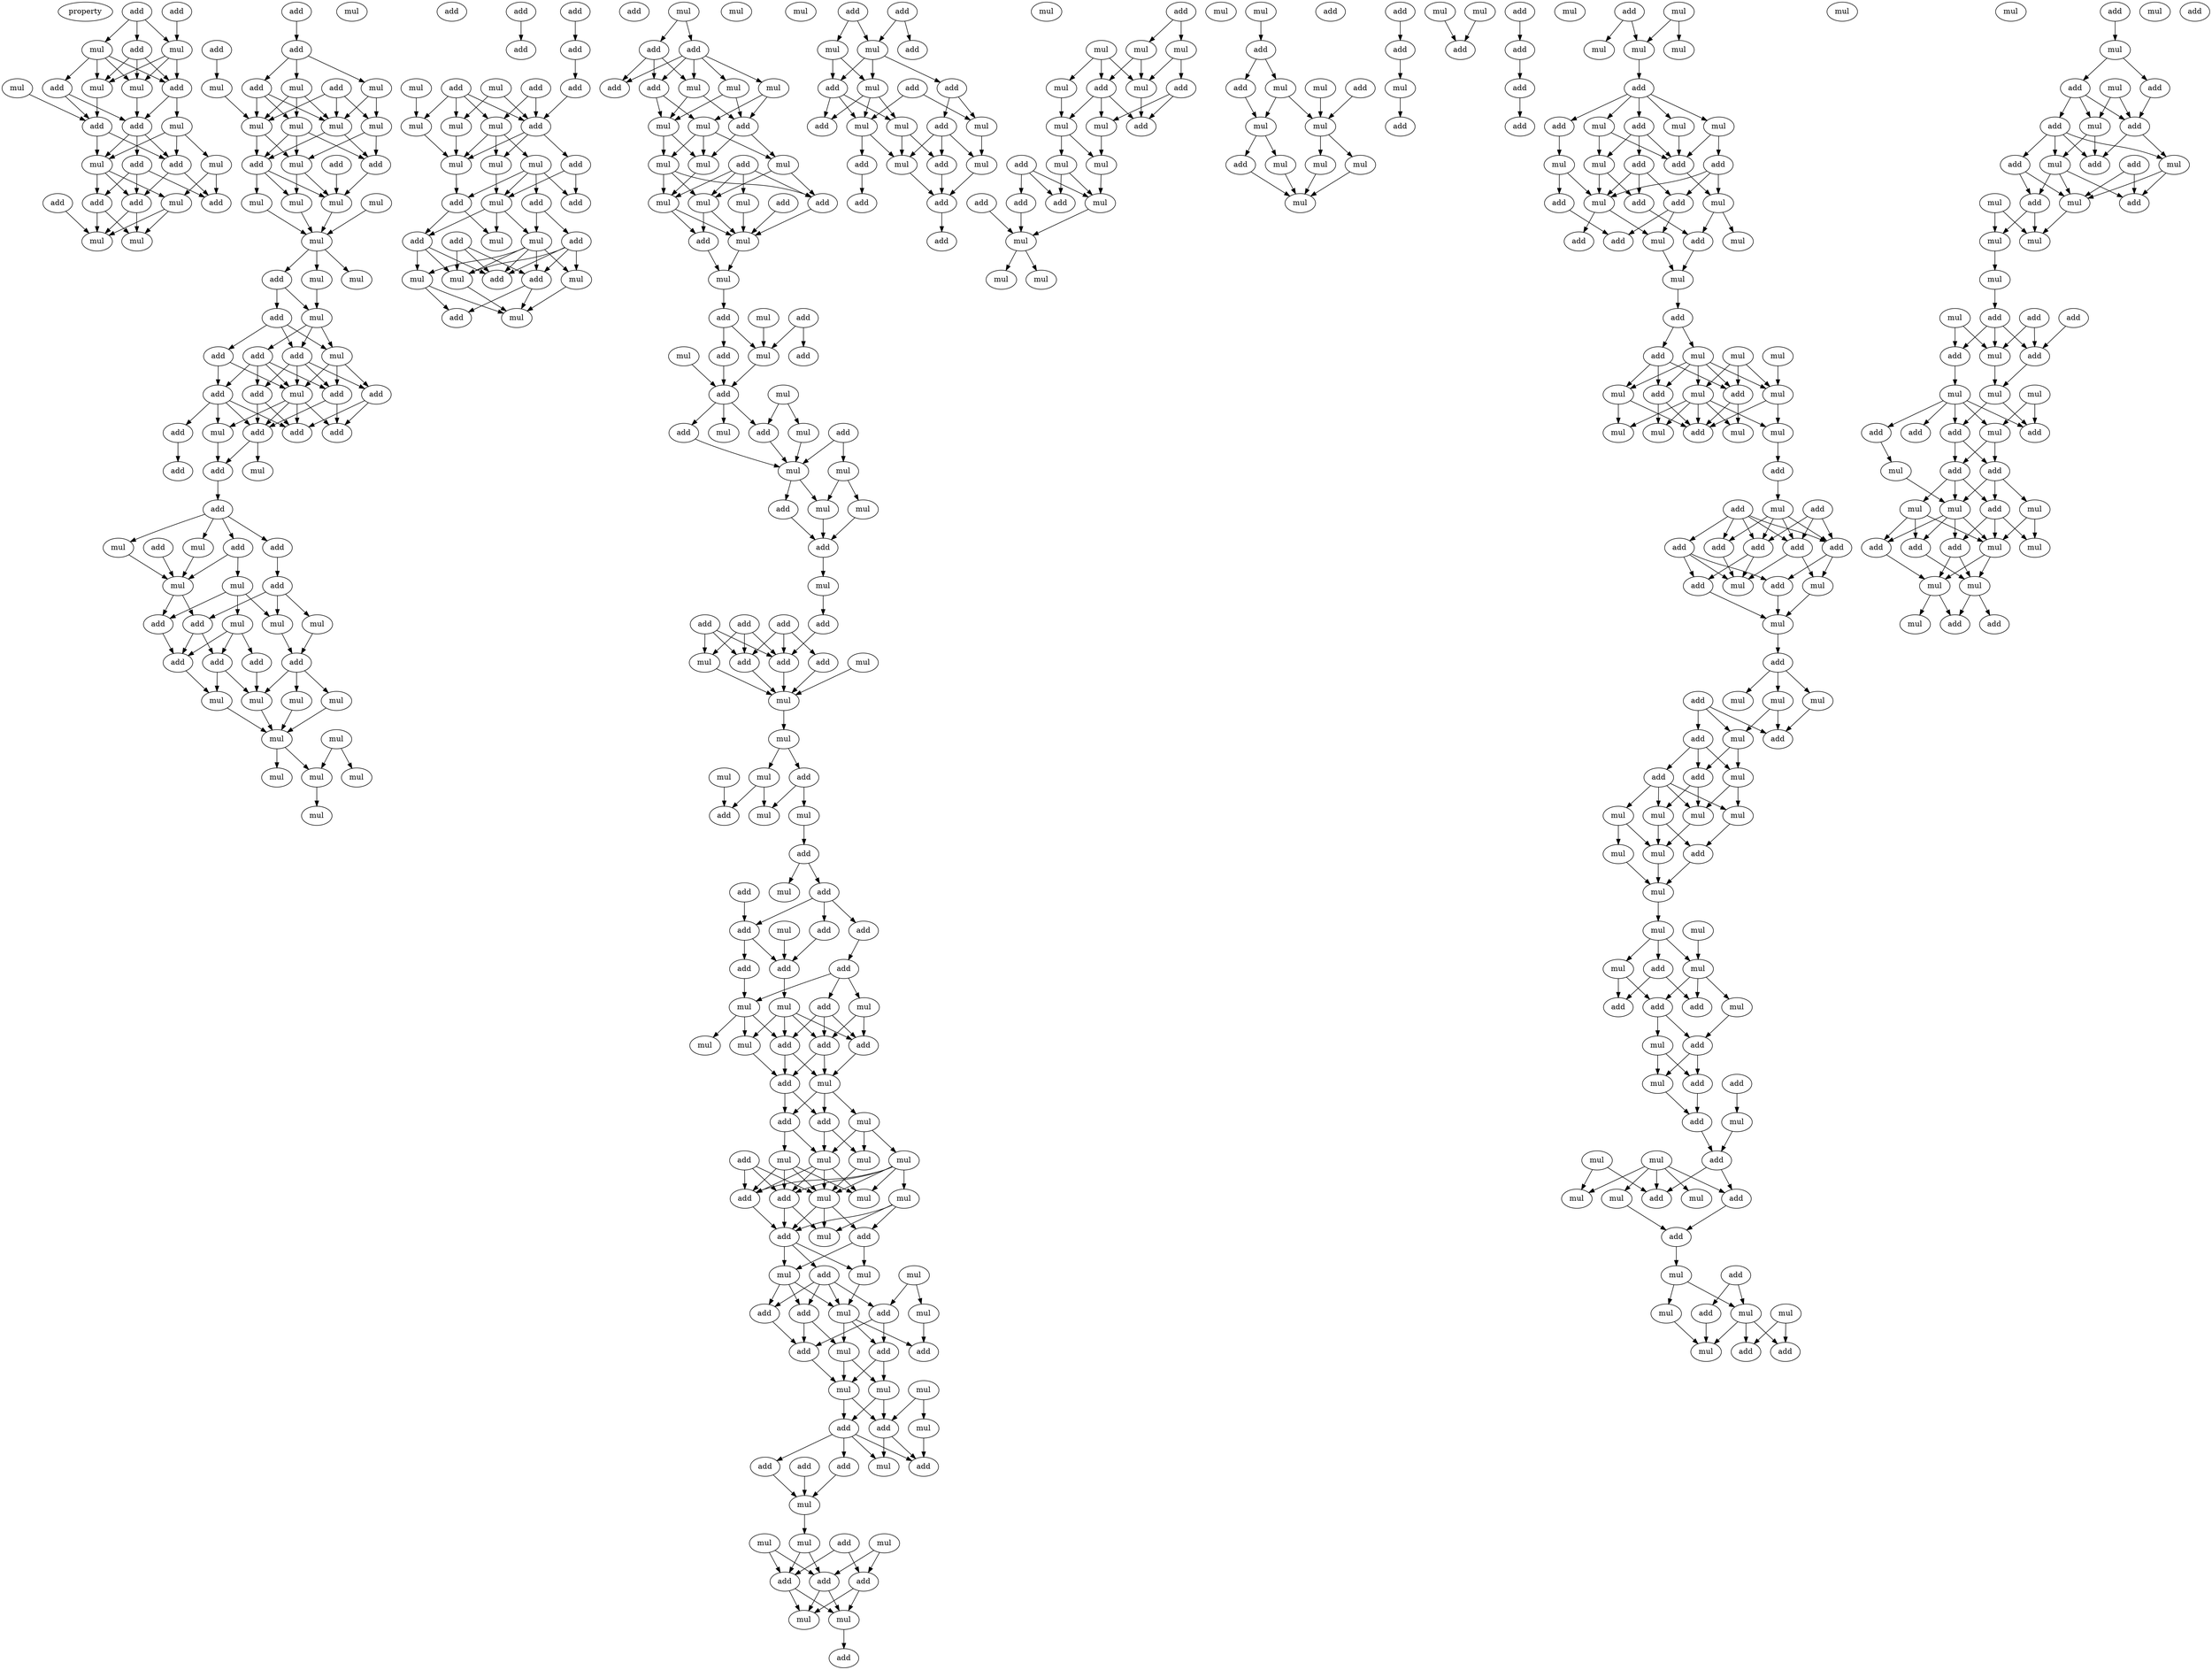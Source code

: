digraph {
    node [fontcolor=black]
    property [mul=2,lf=1.9]
    0 [ label = add ];
    1 [ label = add ];
    2 [ label = add ];
    3 [ label = mul ];
    4 [ label = mul ];
    5 [ label = add ];
    6 [ label = mul ];
    7 [ label = mul ];
    8 [ label = mul ];
    9 [ label = add ];
    10 [ label = add ];
    11 [ label = mul ];
    12 [ label = add ];
    13 [ label = add ];
    14 [ label = add ];
    15 [ label = mul ];
    16 [ label = mul ];
    17 [ label = mul ];
    18 [ label = add ];
    19 [ label = add ];
    20 [ label = add ];
    21 [ label = add ];
    22 [ label = mul ];
    23 [ label = mul ];
    24 [ label = add ];
    25 [ label = add ];
    26 [ label = mul ];
    27 [ label = add ];
    28 [ label = add ];
    29 [ label = mul ];
    30 [ label = mul ];
    31 [ label = mul ];
    32 [ label = add ];
    33 [ label = mul ];
    34 [ label = mul ];
    35 [ label = mul ];
    36 [ label = mul ];
    37 [ label = add ];
    38 [ label = add ];
    39 [ label = mul ];
    40 [ label = add ];
    41 [ label = mul ];
    42 [ label = mul ];
    43 [ label = mul ];
    44 [ label = mul ];
    45 [ label = mul ];
    46 [ label = mul ];
    47 [ label = mul ];
    48 [ label = add ];
    49 [ label = add ];
    50 [ label = mul ];
    51 [ label = add ];
    52 [ label = mul ];
    53 [ label = add ];
    54 [ label = add ];
    55 [ label = add ];
    56 [ label = add ];
    57 [ label = add ];
    58 [ label = mul ];
    59 [ label = add ];
    60 [ label = add ];
    61 [ label = add ];
    62 [ label = mul ];
    63 [ label = add ];
    64 [ label = add ];
    65 [ label = add ];
    66 [ label = add ];
    67 [ label = add ];
    68 [ label = mul ];
    69 [ label = add ];
    70 [ label = add ];
    71 [ label = add ];
    72 [ label = mul ];
    73 [ label = mul ];
    74 [ label = add ];
    75 [ label = mul ];
    76 [ label = mul ];
    77 [ label = add ];
    78 [ label = mul ];
    79 [ label = mul ];
    80 [ label = mul ];
    81 [ label = add ];
    82 [ label = add ];
    83 [ label = add ];
    84 [ label = add ];
    85 [ label = add ];
    86 [ label = add ];
    87 [ label = mul ];
    88 [ label = mul ];
    89 [ label = mul ];
    90 [ label = mul ];
    91 [ label = mul ];
    92 [ label = mul ];
    93 [ label = mul ];
    94 [ label = mul ];
    95 [ label = mul ];
    96 [ label = mul ];
    97 [ label = add ];
    98 [ label = add ];
    99 [ label = add ];
    100 [ label = add ];
    101 [ label = mul ];
    102 [ label = add ];
    103 [ label = mul ];
    104 [ label = add ];
    105 [ label = add ];
    106 [ label = mul ];
    107 [ label = add ];
    108 [ label = mul ];
    109 [ label = mul ];
    110 [ label = mul ];
    111 [ label = add ];
    112 [ label = mul ];
    113 [ label = mul ];
    114 [ label = add ];
    115 [ label = mul ];
    116 [ label = add ];
    117 [ label = add ];
    118 [ label = add ];
    119 [ label = add ];
    120 [ label = add ];
    121 [ label = mul ];
    122 [ label = mul ];
    123 [ label = mul ];
    124 [ label = add ];
    125 [ label = mul ];
    126 [ label = mul ];
    127 [ label = add ];
    128 [ label = mul ];
    129 [ label = add ];
    130 [ label = add ];
    131 [ label = mul ];
    132 [ label = add ];
    133 [ label = add ];
    134 [ label = add ];
    135 [ label = mul ];
    136 [ label = mul ];
    137 [ label = mul ];
    138 [ label = add ];
    139 [ label = add ];
    140 [ label = mul ];
    141 [ label = mul ];
    142 [ label = mul ];
    143 [ label = add ];
    144 [ label = mul ];
    145 [ label = mul ];
    146 [ label = add ];
    147 [ label = add ];
    148 [ label = mul ];
    149 [ label = mul ];
    150 [ label = mul ];
    151 [ label = mul ];
    152 [ label = add ];
    153 [ label = mul ];
    154 [ label = add ];
    155 [ label = add ];
    156 [ label = mul ];
    157 [ label = add ];
    158 [ label = mul ];
    159 [ label = add ];
    160 [ label = mul ];
    161 [ label = mul ];
    162 [ label = add ];
    163 [ label = add ];
    164 [ label = mul ];
    165 [ label = add ];
    166 [ label = add ];
    167 [ label = mul ];
    168 [ label = mul ];
    169 [ label = mul ];
    170 [ label = add ];
    171 [ label = mul ];
    172 [ label = mul ];
    173 [ label = add ];
    174 [ label = mul ];
    175 [ label = add ];
    176 [ label = add ];
    177 [ label = add ];
    178 [ label = add ];
    179 [ label = add ];
    180 [ label = add ];
    181 [ label = add ];
    182 [ label = mul ];
    183 [ label = mul ];
    184 [ label = mul ];
    185 [ label = mul ];
    186 [ label = mul ];
    187 [ label = add ];
    188 [ label = mul ];
    189 [ label = add ];
    190 [ label = mul ];
    191 [ label = mul ];
    192 [ label = add ];
    193 [ label = add ];
    194 [ label = add ];
    195 [ label = mul ];
    196 [ label = add ];
    197 [ label = add ];
    198 [ label = add ];
    199 [ label = mul ];
    200 [ label = add ];
    201 [ label = add ];
    202 [ label = add ];
    203 [ label = add ];
    204 [ label = mul ];
    205 [ label = mul ];
    206 [ label = mul ];
    207 [ label = add ];
    208 [ label = add ];
    209 [ label = mul ];
    210 [ label = mul ];
    211 [ label = add ];
    212 [ label = mul ];
    213 [ label = add ];
    214 [ label = add ];
    215 [ label = add ];
    216 [ label = mul ];
    217 [ label = mul ];
    218 [ label = add ];
    219 [ label = mul ];
    220 [ label = mul ];
    221 [ label = mul ];
    222 [ label = mul ];
    223 [ label = mul ];
    224 [ label = add ];
    225 [ label = mul ];
    226 [ label = add ];
    227 [ label = add ];
    228 [ label = mul ];
    229 [ label = add ];
    230 [ label = mul ];
    231 [ label = mul ];
    232 [ label = mul ];
    233 [ label = add ];
    234 [ label = mul ];
    235 [ label = mul ];
    236 [ label = add ];
    237 [ label = add ];
    238 [ label = add ];
    239 [ label = add ];
    240 [ label = add ];
    241 [ label = add ];
    242 [ label = mul ];
    243 [ label = mul ];
    244 [ label = mul ];
    245 [ label = mul ];
    246 [ label = mul ];
    247 [ label = add ];
    248 [ label = add ];
    249 [ label = mul ];
    250 [ label = add ];
    251 [ label = add ];
    252 [ label = add ];
    253 [ label = add ];
    254 [ label = mul ];
    255 [ label = add ];
    256 [ label = mul ];
    257 [ label = mul ];
    258 [ label = mul ];
    259 [ label = mul ];
    260 [ label = add ];
    261 [ label = mul ];
    262 [ label = add ];
    263 [ label = add ];
    264 [ label = mul ];
    265 [ label = mul ];
    266 [ label = add ];
    267 [ label = add ];
    268 [ label = add ];
    269 [ label = mul ];
    270 [ label = mul ];
    271 [ label = add ];
    272 [ label = add ];
    273 [ label = add ];
    274 [ label = mul ];
    275 [ label = add ];
    276 [ label = mul ];
    277 [ label = mul ];
    278 [ label = mul ];
    279 [ label = add ];
    280 [ label = add ];
    281 [ label = add ];
    282 [ label = add ];
    283 [ label = mul ];
    284 [ label = mul ];
    285 [ label = add ];
    286 [ label = add ];
    287 [ label = add ];
    288 [ label = mul ];
    289 [ label = add ];
    290 [ label = mul ];
    291 [ label = mul ];
    292 [ label = mul ];
    293 [ label = mul ];
    294 [ label = add ];
    295 [ label = add ];
    296 [ label = mul ];
    297 [ label = mul ];
    298 [ label = mul ];
    299 [ label = add ];
    300 [ label = add ];
    301 [ label = mul ];
    302 [ label = mul ];
    303 [ label = add ];
    304 [ label = add ];
    305 [ label = add ];
    306 [ label = mul ];
    307 [ label = mul ];
    308 [ label = mul ];
    309 [ label = mul ];
    310 [ label = mul ];
    311 [ label = mul ];
    312 [ label = add ];
    313 [ label = mul ];
    314 [ label = add ];
    315 [ label = add ];
    316 [ label = mul ];
    317 [ label = mul ];
    318 [ label = mul ];
    319 [ label = add ];
    320 [ label = mul ];
    321 [ label = mul ];
    322 [ label = mul ];
    323 [ label = mul ];
    324 [ label = add ];
    325 [ label = add ];
    326 [ label = add ];
    327 [ label = mul ];
    328 [ label = add ];
    329 [ label = mul ];
    330 [ label = add ];
    331 [ label = mul ];
    332 [ label = mul ];
    333 [ label = add ];
    334 [ label = add ];
    335 [ label = add ];
    336 [ label = add ];
    337 [ label = add ];
    338 [ label = mul ];
    339 [ label = mul ];
    340 [ label = mul ];
    341 [ label = mul ];
    342 [ label = add ];
    343 [ label = add ];
    344 [ label = mul ];
    345 [ label = add ];
    346 [ label = mul ];
    347 [ label = mul ];
    348 [ label = add ];
    349 [ label = mul ];
    350 [ label = add ];
    351 [ label = mul ];
    352 [ label = add ];
    353 [ label = mul ];
    354 [ label = add ];
    355 [ label = mul ];
    356 [ label = add ];
    357 [ label = add ];
    358 [ label = mul ];
    359 [ label = mul ];
    360 [ label = add ];
    361 [ label = add ];
    362 [ label = add ];
    363 [ label = mul ];
    364 [ label = add ];
    365 [ label = add ];
    366 [ label = mul ];
    367 [ label = mul ];
    368 [ label = mul ];
    369 [ label = mul ];
    370 [ label = add ];
    371 [ label = mul ];
    372 [ label = mul ];
    373 [ label = add ];
    374 [ label = mul ];
    375 [ label = mul ];
    376 [ label = add ];
    377 [ label = mul ];
    378 [ label = mul ];
    379 [ label = add ];
    380 [ label = mul ];
    381 [ label = add ];
    382 [ label = add ];
    383 [ label = add ];
    384 [ label = add ];
    385 [ label = add ];
    386 [ label = add ];
    387 [ label = add ];
    388 [ label = mul ];
    389 [ label = mul ];
    390 [ label = add ];
    391 [ label = add ];
    392 [ label = mul ];
    393 [ label = add ];
    394 [ label = add ];
    395 [ label = mul ];
    396 [ label = mul ];
    397 [ label = mul ];
    398 [ label = mul ];
    399 [ label = add ];
    400 [ label = mul ];
    401 [ label = add ];
    402 [ label = mul ];
    403 [ label = add ];
    404 [ label = add ];
    405 [ label = mul ];
    406 [ label = mul ];
    407 [ label = mul ];
    408 [ label = mul ];
    409 [ label = add ];
    410 [ label = mul ];
    411 [ label = mul ];
    412 [ label = mul ];
    413 [ label = mul ];
    414 [ label = mul ];
    415 [ label = mul ];
    416 [ label = add ];
    417 [ label = mul ];
    418 [ label = mul ];
    419 [ label = mul ];
    420 [ label = add ];
    421 [ label = add ];
    422 [ label = add ];
    423 [ label = mul ];
    424 [ label = add ];
    425 [ label = add ];
    426 [ label = mul ];
    427 [ label = add ];
    428 [ label = mul ];
    429 [ label = add ];
    430 [ label = mul ];
    431 [ label = add ];
    432 [ label = mul ];
    433 [ label = mul ];
    434 [ label = add ];
    435 [ label = add ];
    436 [ label = mul ];
    437 [ label = mul ];
    438 [ label = add ];
    439 [ label = mul ];
    440 [ label = add ];
    441 [ label = add ];
    442 [ label = mul ];
    443 [ label = mul ];
    444 [ label = mul ];
    445 [ label = add ];
    446 [ label = mul ];
    447 [ label = add ];
    448 [ label = add ];
    449 [ label = mul ];
    450 [ label = add ];
    451 [ label = add ];
    452 [ label = mul ];
    453 [ label = add ];
    454 [ label = add ];
    455 [ label = mul ];
    456 [ label = add ];
    457 [ label = add ];
    458 [ label = add ];
    459 [ label = mul ];
    460 [ label = mul ];
    461 [ label = add ];
    462 [ label = mul ];
    463 [ label = mul ];
    464 [ label = add ];
    465 [ label = mul ];
    466 [ label = mul ];
    467 [ label = mul ];
    468 [ label = add ];
    469 [ label = mul ];
    470 [ label = add ];
    471 [ label = add ];
    472 [ label = add ];
    473 [ label = add ];
    474 [ label = mul ];
    475 [ label = mul ];
    476 [ label = mul ];
    477 [ label = mul ];
    478 [ label = add ];
    479 [ label = add ];
    480 [ label = add ];
    481 [ label = mul ];
    482 [ label = add ];
    483 [ label = add ];
    484 [ label = add ];
    485 [ label = mul ];
    486 [ label = add ];
    487 [ label = mul ];
    488 [ label = mul ];
    489 [ label = mul ];
    490 [ label = mul ];
    491 [ label = add ];
    492 [ label = add ];
    493 [ label = add ];
    494 [ label = mul ];
    495 [ label = mul ];
    496 [ label = mul ];
    497 [ label = mul ];
    498 [ label = add ];
    499 [ label = add ];
    500 [ label = add ];
    501 [ label = mul ];
    0 -> 2 [ name = 0 ];
    0 -> 3 [ name = 1 ];
    0 -> 4 [ name = 2 ];
    1 -> 4 [ name = 3 ];
    2 -> 5 [ name = 4 ];
    2 -> 6 [ name = 5 ];
    2 -> 8 [ name = 6 ];
    3 -> 5 [ name = 7 ];
    3 -> 6 [ name = 8 ];
    3 -> 8 [ name = 9 ];
    3 -> 9 [ name = 10 ];
    4 -> 5 [ name = 11 ];
    4 -> 6 [ name = 12 ];
    4 -> 8 [ name = 13 ];
    5 -> 10 [ name = 14 ];
    5 -> 11 [ name = 15 ];
    6 -> 12 [ name = 16 ];
    7 -> 12 [ name = 17 ];
    8 -> 10 [ name = 18 ];
    9 -> 10 [ name = 19 ];
    9 -> 12 [ name = 20 ];
    10 -> 13 [ name = 21 ];
    10 -> 14 [ name = 22 ];
    10 -> 16 [ name = 23 ];
    11 -> 14 [ name = 24 ];
    11 -> 15 [ name = 25 ];
    11 -> 16 [ name = 26 ];
    12 -> 14 [ name = 27 ];
    12 -> 16 [ name = 28 ];
    13 -> 18 [ name = 29 ];
    13 -> 19 [ name = 30 ];
    13 -> 21 [ name = 31 ];
    14 -> 18 [ name = 32 ];
    14 -> 21 [ name = 33 ];
    15 -> 17 [ name = 34 ];
    15 -> 18 [ name = 35 ];
    16 -> 17 [ name = 36 ];
    16 -> 19 [ name = 37 ];
    16 -> 21 [ name = 38 ];
    17 -> 22 [ name = 39 ];
    17 -> 23 [ name = 40 ];
    19 -> 22 [ name = 41 ];
    19 -> 23 [ name = 42 ];
    20 -> 22 [ name = 43 ];
    21 -> 22 [ name = 44 ];
    21 -> 23 [ name = 45 ];
    24 -> 25 [ name = 46 ];
    25 -> 29 [ name = 47 ];
    25 -> 30 [ name = 48 ];
    25 -> 32 [ name = 49 ];
    27 -> 31 [ name = 50 ];
    28 -> 33 [ name = 51 ];
    28 -> 35 [ name = 52 ];
    28 -> 36 [ name = 53 ];
    29 -> 35 [ name = 54 ];
    29 -> 36 [ name = 55 ];
    30 -> 33 [ name = 56 ];
    30 -> 34 [ name = 57 ];
    30 -> 36 [ name = 58 ];
    31 -> 33 [ name = 59 ];
    32 -> 33 [ name = 60 ];
    32 -> 34 [ name = 61 ];
    32 -> 36 [ name = 62 ];
    33 -> 39 [ name = 63 ];
    33 -> 40 [ name = 64 ];
    34 -> 38 [ name = 65 ];
    34 -> 39 [ name = 66 ];
    34 -> 40 [ name = 67 ];
    35 -> 38 [ name = 68 ];
    35 -> 39 [ name = 69 ];
    36 -> 38 [ name = 70 ];
    36 -> 40 [ name = 71 ];
    37 -> 42 [ name = 72 ];
    38 -> 42 [ name = 73 ];
    39 -> 41 [ name = 74 ];
    39 -> 42 [ name = 75 ];
    40 -> 41 [ name = 76 ];
    40 -> 42 [ name = 77 ];
    40 -> 43 [ name = 78 ];
    41 -> 45 [ name = 79 ];
    42 -> 45 [ name = 80 ];
    43 -> 45 [ name = 81 ];
    44 -> 45 [ name = 82 ];
    45 -> 46 [ name = 83 ];
    45 -> 47 [ name = 84 ];
    45 -> 49 [ name = 85 ];
    46 -> 50 [ name = 86 ];
    49 -> 50 [ name = 87 ];
    49 -> 51 [ name = 88 ];
    50 -> 52 [ name = 89 ];
    50 -> 53 [ name = 90 ];
    50 -> 54 [ name = 91 ];
    51 -> 52 [ name = 92 ];
    51 -> 53 [ name = 93 ];
    51 -> 55 [ name = 94 ];
    52 -> 56 [ name = 95 ];
    52 -> 57 [ name = 96 ];
    52 -> 58 [ name = 97 ];
    53 -> 56 [ name = 98 ];
    53 -> 57 [ name = 99 ];
    53 -> 58 [ name = 100 ];
    53 -> 60 [ name = 101 ];
    54 -> 57 [ name = 102 ];
    54 -> 58 [ name = 103 ];
    54 -> 59 [ name = 104 ];
    54 -> 60 [ name = 105 ];
    55 -> 58 [ name = 106 ];
    55 -> 59 [ name = 107 ];
    56 -> 63 [ name = 108 ];
    56 -> 64 [ name = 109 ];
    57 -> 61 [ name = 110 ];
    57 -> 64 [ name = 111 ];
    58 -> 61 [ name = 112 ];
    58 -> 62 [ name = 113 ];
    58 -> 63 [ name = 114 ];
    58 -> 64 [ name = 115 ];
    59 -> 61 [ name = 116 ];
    59 -> 62 [ name = 117 ];
    59 -> 63 [ name = 118 ];
    59 -> 65 [ name = 119 ];
    60 -> 61 [ name = 120 ];
    60 -> 63 [ name = 121 ];
    61 -> 67 [ name = 122 ];
    61 -> 68 [ name = 123 ];
    62 -> 67 [ name = 124 ];
    65 -> 66 [ name = 125 ];
    67 -> 69 [ name = 126 ];
    69 -> 70 [ name = 127 ];
    69 -> 72 [ name = 128 ];
    69 -> 73 [ name = 129 ];
    69 -> 74 [ name = 130 ];
    70 -> 77 [ name = 131 ];
    71 -> 75 [ name = 132 ];
    72 -> 75 [ name = 133 ];
    73 -> 75 [ name = 134 ];
    74 -> 75 [ name = 135 ];
    74 -> 76 [ name = 136 ];
    75 -> 81 [ name = 137 ];
    75 -> 82 [ name = 138 ];
    76 -> 78 [ name = 139 ];
    76 -> 80 [ name = 140 ];
    76 -> 82 [ name = 141 ];
    77 -> 79 [ name = 142 ];
    77 -> 80 [ name = 143 ];
    77 -> 81 [ name = 144 ];
    78 -> 83 [ name = 145 ];
    78 -> 84 [ name = 146 ];
    78 -> 85 [ name = 147 ];
    79 -> 86 [ name = 148 ];
    80 -> 86 [ name = 149 ];
    81 -> 83 [ name = 150 ];
    81 -> 84 [ name = 151 ];
    82 -> 84 [ name = 152 ];
    83 -> 87 [ name = 153 ];
    83 -> 88 [ name = 154 ];
    84 -> 88 [ name = 155 ];
    85 -> 87 [ name = 156 ];
    86 -> 87 [ name = 157 ];
    86 -> 89 [ name = 158 ];
    86 -> 90 [ name = 159 ];
    87 -> 91 [ name = 160 ];
    88 -> 91 [ name = 161 ];
    89 -> 91 [ name = 162 ];
    90 -> 91 [ name = 163 ];
    91 -> 93 [ name = 164 ];
    91 -> 94 [ name = 165 ];
    92 -> 94 [ name = 166 ];
    92 -> 95 [ name = 167 ];
    94 -> 96 [ name = 168 ];
    97 -> 99 [ name = 169 ];
    98 -> 100 [ name = 170 ];
    100 -> 105 [ name = 171 ];
    101 -> 108 [ name = 172 ];
    102 -> 106 [ name = 173 ];
    102 -> 107 [ name = 174 ];
    102 -> 108 [ name = 175 ];
    102 -> 109 [ name = 176 ];
    103 -> 107 [ name = 177 ];
    103 -> 109 [ name = 178 ];
    104 -> 106 [ name = 179 ];
    104 -> 107 [ name = 180 ];
    105 -> 107 [ name = 181 ];
    106 -> 110 [ name = 182 ];
    106 -> 112 [ name = 183 ];
    106 -> 113 [ name = 184 ];
    107 -> 111 [ name = 185 ];
    107 -> 112 [ name = 186 ];
    107 -> 113 [ name = 187 ];
    108 -> 112 [ name = 188 ];
    109 -> 112 [ name = 189 ];
    110 -> 114 [ name = 190 ];
    110 -> 115 [ name = 191 ];
    110 -> 116 [ name = 192 ];
    110 -> 117 [ name = 193 ];
    111 -> 115 [ name = 194 ];
    111 -> 117 [ name = 195 ];
    112 -> 116 [ name = 196 ];
    113 -> 115 [ name = 197 ];
    114 -> 118 [ name = 198 ];
    114 -> 121 [ name = 199 ];
    115 -> 119 [ name = 200 ];
    115 -> 121 [ name = 201 ];
    115 -> 122 [ name = 202 ];
    116 -> 119 [ name = 203 ];
    116 -> 122 [ name = 204 ];
    118 -> 123 [ name = 205 ];
    118 -> 124 [ name = 206 ];
    118 -> 126 [ name = 207 ];
    118 -> 127 [ name = 208 ];
    119 -> 125 [ name = 209 ];
    119 -> 126 [ name = 210 ];
    119 -> 127 [ name = 211 ];
    120 -> 124 [ name = 212 ];
    120 -> 126 [ name = 213 ];
    120 -> 127 [ name = 214 ];
    121 -> 123 [ name = 215 ];
    121 -> 124 [ name = 216 ];
    121 -> 125 [ name = 217 ];
    121 -> 126 [ name = 218 ];
    121 -> 127 [ name = 219 ];
    123 -> 128 [ name = 220 ];
    124 -> 128 [ name = 221 ];
    124 -> 129 [ name = 222 ];
    125 -> 128 [ name = 223 ];
    125 -> 129 [ name = 224 ];
    126 -> 128 [ name = 225 ];
    131 -> 132 [ name = 226 ];
    131 -> 133 [ name = 227 ];
    132 -> 134 [ name = 228 ];
    132 -> 136 [ name = 229 ];
    132 -> 138 [ name = 230 ];
    133 -> 134 [ name = 231 ];
    133 -> 135 [ name = 232 ];
    133 -> 136 [ name = 233 ];
    133 -> 137 [ name = 234 ];
    133 -> 138 [ name = 235 ];
    135 -> 139 [ name = 236 ];
    135 -> 141 [ name = 237 ];
    136 -> 139 [ name = 238 ];
    136 -> 141 [ name = 239 ];
    137 -> 139 [ name = 240 ];
    137 -> 140 [ name = 241 ];
    138 -> 140 [ name = 242 ];
    138 -> 141 [ name = 243 ];
    139 -> 142 [ name = 244 ];
    139 -> 144 [ name = 245 ];
    140 -> 142 [ name = 246 ];
    140 -> 144 [ name = 247 ];
    140 -> 145 [ name = 248 ];
    141 -> 144 [ name = 249 ];
    141 -> 145 [ name = 250 ];
    142 -> 147 [ name = 251 ];
    142 -> 150 [ name = 252 ];
    143 -> 147 [ name = 253 ];
    143 -> 148 [ name = 254 ];
    143 -> 149 [ name = 255 ];
    143 -> 150 [ name = 256 ];
    144 -> 148 [ name = 257 ];
    145 -> 147 [ name = 258 ];
    145 -> 148 [ name = 259 ];
    145 -> 150 [ name = 260 ];
    146 -> 151 [ name = 261 ];
    147 -> 151 [ name = 262 ];
    148 -> 151 [ name = 263 ];
    148 -> 152 [ name = 264 ];
    149 -> 151 [ name = 265 ];
    150 -> 151 [ name = 266 ];
    150 -> 152 [ name = 267 ];
    151 -> 153 [ name = 268 ];
    152 -> 153 [ name = 269 ];
    153 -> 155 [ name = 270 ];
    154 -> 158 [ name = 271 ];
    154 -> 159 [ name = 272 ];
    155 -> 157 [ name = 273 ];
    155 -> 158 [ name = 274 ];
    156 -> 158 [ name = 275 ];
    157 -> 162 [ name = 276 ];
    158 -> 162 [ name = 277 ];
    160 -> 162 [ name = 278 ];
    161 -> 163 [ name = 279 ];
    161 -> 164 [ name = 280 ];
    162 -> 163 [ name = 281 ];
    162 -> 165 [ name = 282 ];
    162 -> 167 [ name = 283 ];
    163 -> 169 [ name = 284 ];
    164 -> 169 [ name = 285 ];
    165 -> 169 [ name = 286 ];
    166 -> 168 [ name = 287 ];
    166 -> 169 [ name = 288 ];
    168 -> 171 [ name = 289 ];
    168 -> 172 [ name = 290 ];
    169 -> 170 [ name = 291 ];
    169 -> 172 [ name = 292 ];
    170 -> 173 [ name = 293 ];
    171 -> 173 [ name = 294 ];
    172 -> 173 [ name = 295 ];
    173 -> 174 [ name = 296 ];
    174 -> 176 [ name = 297 ];
    175 -> 179 [ name = 298 ];
    175 -> 181 [ name = 299 ];
    175 -> 182 [ name = 300 ];
    176 -> 181 [ name = 301 ];
    177 -> 179 [ name = 302 ];
    177 -> 181 [ name = 303 ];
    177 -> 182 [ name = 304 ];
    178 -> 179 [ name = 305 ];
    178 -> 180 [ name = 306 ];
    178 -> 181 [ name = 307 ];
    179 -> 184 [ name = 308 ];
    180 -> 184 [ name = 309 ];
    181 -> 184 [ name = 310 ];
    182 -> 184 [ name = 311 ];
    183 -> 184 [ name = 312 ];
    184 -> 185 [ name = 313 ];
    185 -> 186 [ name = 314 ];
    185 -> 187 [ name = 315 ];
    186 -> 189 [ name = 316 ];
    186 -> 191 [ name = 317 ];
    187 -> 190 [ name = 318 ];
    187 -> 191 [ name = 319 ];
    188 -> 189 [ name = 320 ];
    190 -> 192 [ name = 321 ];
    192 -> 193 [ name = 322 ];
    192 -> 195 [ name = 323 ];
    193 -> 196 [ name = 324 ];
    193 -> 197 [ name = 325 ];
    193 -> 198 [ name = 326 ];
    194 -> 198 [ name = 327 ];
    196 -> 201 [ name = 328 ];
    197 -> 200 [ name = 329 ];
    198 -> 201 [ name = 330 ];
    198 -> 202 [ name = 331 ];
    199 -> 201 [ name = 332 ];
    200 -> 203 [ name = 333 ];
    200 -> 205 [ name = 334 ];
    200 -> 206 [ name = 335 ];
    201 -> 204 [ name = 336 ];
    202 -> 206 [ name = 337 ];
    203 -> 207 [ name = 338 ];
    203 -> 208 [ name = 339 ];
    203 -> 211 [ name = 340 ];
    204 -> 207 [ name = 341 ];
    204 -> 208 [ name = 342 ];
    204 -> 210 [ name = 343 ];
    204 -> 211 [ name = 344 ];
    205 -> 207 [ name = 345 ];
    205 -> 211 [ name = 346 ];
    206 -> 208 [ name = 347 ];
    206 -> 209 [ name = 348 ];
    206 -> 210 [ name = 349 ];
    207 -> 212 [ name = 350 ];
    207 -> 213 [ name = 351 ];
    208 -> 212 [ name = 352 ];
    208 -> 213 [ name = 353 ];
    210 -> 213 [ name = 354 ];
    211 -> 212 [ name = 355 ];
    212 -> 214 [ name = 356 ];
    212 -> 215 [ name = 357 ];
    212 -> 216 [ name = 358 ];
    213 -> 214 [ name = 359 ];
    213 -> 215 [ name = 360 ];
    214 -> 217 [ name = 361 ];
    214 -> 219 [ name = 362 ];
    215 -> 219 [ name = 363 ];
    215 -> 221 [ name = 364 ];
    216 -> 217 [ name = 365 ];
    216 -> 219 [ name = 366 ];
    216 -> 220 [ name = 367 ];
    217 -> 223 [ name = 368 ];
    218 -> 223 [ name = 369 ];
    218 -> 224 [ name = 370 ];
    218 -> 226 [ name = 371 ];
    219 -> 222 [ name = 372 ];
    219 -> 223 [ name = 373 ];
    219 -> 224 [ name = 374 ];
    219 -> 226 [ name = 375 ];
    220 -> 222 [ name = 376 ];
    220 -> 223 [ name = 377 ];
    220 -> 224 [ name = 378 ];
    220 -> 225 [ name = 379 ];
    220 -> 226 [ name = 380 ];
    221 -> 222 [ name = 381 ];
    221 -> 223 [ name = 382 ];
    221 -> 224 [ name = 383 ];
    221 -> 226 [ name = 384 ];
    223 -> 227 [ name = 385 ];
    223 -> 228 [ name = 386 ];
    223 -> 229 [ name = 387 ];
    224 -> 229 [ name = 388 ];
    225 -> 227 [ name = 389 ];
    225 -> 228 [ name = 390 ];
    225 -> 229 [ name = 391 ];
    226 -> 228 [ name = 392 ];
    226 -> 229 [ name = 393 ];
    227 -> 230 [ name = 394 ];
    227 -> 231 [ name = 395 ];
    229 -> 230 [ name = 396 ];
    229 -> 231 [ name = 397 ];
    229 -> 233 [ name = 398 ];
    230 -> 234 [ name = 399 ];
    230 -> 236 [ name = 400 ];
    230 -> 238 [ name = 401 ];
    231 -> 234 [ name = 402 ];
    232 -> 235 [ name = 403 ];
    232 -> 237 [ name = 404 ];
    233 -> 234 [ name = 405 ];
    233 -> 236 [ name = 406 ];
    233 -> 237 [ name = 407 ];
    233 -> 238 [ name = 408 ];
    234 -> 240 [ name = 409 ];
    234 -> 241 [ name = 410 ];
    234 -> 242 [ name = 411 ];
    235 -> 241 [ name = 412 ];
    236 -> 239 [ name = 413 ];
    236 -> 242 [ name = 414 ];
    237 -> 239 [ name = 415 ];
    237 -> 240 [ name = 416 ];
    238 -> 239 [ name = 417 ];
    239 -> 243 [ name = 418 ];
    240 -> 243 [ name = 419 ];
    240 -> 244 [ name = 420 ];
    242 -> 243 [ name = 421 ];
    242 -> 244 [ name = 422 ];
    243 -> 247 [ name = 423 ];
    243 -> 248 [ name = 424 ];
    244 -> 247 [ name = 425 ];
    244 -> 248 [ name = 426 ];
    245 -> 246 [ name = 427 ];
    245 -> 247 [ name = 428 ];
    246 -> 250 [ name = 429 ];
    247 -> 249 [ name = 430 ];
    247 -> 250 [ name = 431 ];
    248 -> 249 [ name = 432 ];
    248 -> 250 [ name = 433 ];
    248 -> 252 [ name = 434 ];
    248 -> 253 [ name = 435 ];
    251 -> 254 [ name = 436 ];
    252 -> 254 [ name = 437 ];
    253 -> 254 [ name = 438 ];
    254 -> 257 [ name = 439 ];
    255 -> 260 [ name = 440 ];
    255 -> 262 [ name = 441 ];
    256 -> 262 [ name = 442 ];
    256 -> 263 [ name = 443 ];
    257 -> 260 [ name = 444 ];
    257 -> 263 [ name = 445 ];
    258 -> 260 [ name = 446 ];
    258 -> 263 [ name = 447 ];
    260 -> 264 [ name = 448 ];
    260 -> 265 [ name = 449 ];
    262 -> 264 [ name = 450 ];
    262 -> 265 [ name = 451 ];
    263 -> 264 [ name = 452 ];
    263 -> 265 [ name = 453 ];
    264 -> 266 [ name = 454 ];
    267 -> 270 [ name = 455 ];
    267 -> 271 [ name = 456 ];
    268 -> 269 [ name = 457 ];
    268 -> 270 [ name = 458 ];
    269 -> 273 [ name = 459 ];
    269 -> 274 [ name = 460 ];
    270 -> 272 [ name = 461 ];
    270 -> 273 [ name = 462 ];
    270 -> 274 [ name = 463 ];
    272 -> 277 [ name = 464 ];
    272 -> 279 [ name = 465 ];
    273 -> 276 [ name = 466 ];
    273 -> 278 [ name = 467 ];
    273 -> 280 [ name = 468 ];
    274 -> 276 [ name = 469 ];
    274 -> 278 [ name = 470 ];
    274 -> 280 [ name = 471 ];
    275 -> 276 [ name = 472 ];
    275 -> 277 [ name = 473 ];
    276 -> 281 [ name = 474 ];
    276 -> 284 [ name = 475 ];
    277 -> 283 [ name = 476 ];
    278 -> 282 [ name = 477 ];
    278 -> 284 [ name = 478 ];
    279 -> 282 [ name = 479 ];
    279 -> 283 [ name = 480 ];
    279 -> 284 [ name = 481 ];
    281 -> 286 [ name = 482 ];
    282 -> 285 [ name = 483 ];
    283 -> 285 [ name = 484 ];
    284 -> 285 [ name = 485 ];
    285 -> 287 [ name = 486 ];
    289 -> 290 [ name = 487 ];
    289 -> 292 [ name = 488 ];
    290 -> 295 [ name = 489 ];
    290 -> 296 [ name = 490 ];
    291 -> 293 [ name = 491 ];
    291 -> 294 [ name = 492 ];
    291 -> 296 [ name = 493 ];
    292 -> 294 [ name = 494 ];
    292 -> 296 [ name = 495 ];
    293 -> 297 [ name = 496 ];
    294 -> 297 [ name = 497 ];
    294 -> 298 [ name = 498 ];
    294 -> 299 [ name = 499 ];
    295 -> 298 [ name = 500 ];
    295 -> 299 [ name = 501 ];
    296 -> 299 [ name = 502 ];
    297 -> 301 [ name = 503 ];
    297 -> 302 [ name = 504 ];
    298 -> 301 [ name = 505 ];
    300 -> 304 [ name = 506 ];
    300 -> 305 [ name = 507 ];
    300 -> 306 [ name = 508 ];
    301 -> 306 [ name = 509 ];
    302 -> 305 [ name = 510 ];
    302 -> 306 [ name = 511 ];
    303 -> 307 [ name = 512 ];
    304 -> 307 [ name = 513 ];
    306 -> 307 [ name = 514 ];
    307 -> 308 [ name = 515 ];
    307 -> 311 [ name = 516 ];
    310 -> 312 [ name = 517 ];
    312 -> 315 [ name = 518 ];
    312 -> 316 [ name = 519 ];
    313 -> 318 [ name = 520 ];
    314 -> 318 [ name = 521 ];
    315 -> 317 [ name = 522 ];
    316 -> 317 [ name = 523 ];
    316 -> 318 [ name = 524 ];
    317 -> 319 [ name = 525 ];
    317 -> 320 [ name = 526 ];
    318 -> 321 [ name = 527 ];
    318 -> 322 [ name = 528 ];
    319 -> 323 [ name = 529 ];
    320 -> 323 [ name = 530 ];
    321 -> 323 [ name = 531 ];
    322 -> 323 [ name = 532 ];
    325 -> 326 [ name = 533 ];
    326 -> 327 [ name = 534 ];
    327 -> 328 [ name = 535 ];
    329 -> 334 [ name = 536 ];
    330 -> 333 [ name = 537 ];
    331 -> 334 [ name = 538 ];
    333 -> 335 [ name = 539 ];
    335 -> 336 [ name = 540 ];
    337 -> 340 [ name = 541 ];
    337 -> 341 [ name = 542 ];
    338 -> 339 [ name = 543 ];
    338 -> 341 [ name = 544 ];
    341 -> 342 [ name = 545 ];
    342 -> 343 [ name = 546 ];
    342 -> 344 [ name = 547 ];
    342 -> 345 [ name = 548 ];
    342 -> 346 [ name = 549 ];
    342 -> 347 [ name = 550 ];
    343 -> 351 [ name = 551 ];
    344 -> 348 [ name = 552 ];
    344 -> 349 [ name = 553 ];
    345 -> 348 [ name = 554 ];
    345 -> 349 [ name = 555 ];
    345 -> 350 [ name = 556 ];
    346 -> 348 [ name = 557 ];
    347 -> 348 [ name = 558 ];
    347 -> 352 [ name = 559 ];
    348 -> 355 [ name = 560 ];
    349 -> 353 [ name = 561 ];
    349 -> 356 [ name = 562 ];
    350 -> 353 [ name = 563 ];
    350 -> 354 [ name = 564 ];
    350 -> 356 [ name = 565 ];
    351 -> 353 [ name = 566 ];
    351 -> 357 [ name = 567 ];
    352 -> 353 [ name = 568 ];
    352 -> 354 [ name = 569 ];
    352 -> 355 [ name = 570 ];
    353 -> 358 [ name = 571 ];
    353 -> 361 [ name = 572 ];
    354 -> 358 [ name = 573 ];
    354 -> 360 [ name = 574 ];
    355 -> 359 [ name = 575 ];
    355 -> 362 [ name = 576 ];
    356 -> 362 [ name = 577 ];
    357 -> 360 [ name = 578 ];
    358 -> 363 [ name = 579 ];
    362 -> 363 [ name = 580 ];
    363 -> 364 [ name = 581 ];
    364 -> 365 [ name = 582 ];
    364 -> 366 [ name = 583 ];
    365 -> 370 [ name = 584 ];
    365 -> 372 [ name = 585 ];
    365 -> 373 [ name = 586 ];
    366 -> 369 [ name = 587 ];
    366 -> 370 [ name = 588 ];
    366 -> 371 [ name = 589 ];
    366 -> 372 [ name = 590 ];
    366 -> 373 [ name = 591 ];
    367 -> 369 [ name = 592 ];
    367 -> 371 [ name = 593 ];
    367 -> 373 [ name = 594 ];
    368 -> 369 [ name = 595 ];
    369 -> 376 [ name = 596 ];
    369 -> 377 [ name = 597 ];
    370 -> 376 [ name = 598 ];
    370 -> 378 [ name = 599 ];
    371 -> 374 [ name = 600 ];
    371 -> 375 [ name = 601 ];
    371 -> 376 [ name = 602 ];
    371 -> 377 [ name = 603 ];
    371 -> 378 [ name = 604 ];
    372 -> 375 [ name = 605 ];
    372 -> 376 [ name = 606 ];
    373 -> 374 [ name = 607 ];
    373 -> 376 [ name = 608 ];
    377 -> 379 [ name = 609 ];
    379 -> 380 [ name = 610 ];
    380 -> 383 [ name = 611 ];
    380 -> 385 [ name = 612 ];
    380 -> 386 [ name = 613 ];
    380 -> 387 [ name = 614 ];
    381 -> 383 [ name = 615 ];
    381 -> 384 [ name = 616 ];
    381 -> 385 [ name = 617 ];
    381 -> 386 [ name = 618 ];
    381 -> 387 [ name = 619 ];
    382 -> 383 [ name = 620 ];
    382 -> 385 [ name = 621 ];
    382 -> 386 [ name = 622 ];
    383 -> 389 [ name = 623 ];
    383 -> 391 [ name = 624 ];
    384 -> 389 [ name = 625 ];
    384 -> 390 [ name = 626 ];
    384 -> 391 [ name = 627 ];
    385 -> 388 [ name = 628 ];
    385 -> 390 [ name = 629 ];
    386 -> 388 [ name = 630 ];
    386 -> 389 [ name = 631 ];
    387 -> 389 [ name = 632 ];
    388 -> 392 [ name = 633 ];
    390 -> 392 [ name = 634 ];
    391 -> 392 [ name = 635 ];
    392 -> 393 [ name = 636 ];
    393 -> 395 [ name = 637 ];
    393 -> 396 [ name = 638 ];
    393 -> 397 [ name = 639 ];
    394 -> 399 [ name = 640 ];
    394 -> 400 [ name = 641 ];
    394 -> 401 [ name = 642 ];
    396 -> 399 [ name = 643 ];
    397 -> 399 [ name = 644 ];
    397 -> 400 [ name = 645 ];
    400 -> 402 [ name = 646 ];
    400 -> 403 [ name = 647 ];
    401 -> 402 [ name = 648 ];
    401 -> 403 [ name = 649 ];
    401 -> 404 [ name = 650 ];
    402 -> 406 [ name = 651 ];
    402 -> 408 [ name = 652 ];
    403 -> 405 [ name = 653 ];
    403 -> 406 [ name = 654 ];
    404 -> 405 [ name = 655 ];
    404 -> 406 [ name = 656 ];
    404 -> 407 [ name = 657 ];
    404 -> 408 [ name = 658 ];
    405 -> 409 [ name = 659 ];
    405 -> 410 [ name = 660 ];
    406 -> 410 [ name = 661 ];
    407 -> 410 [ name = 662 ];
    407 -> 411 [ name = 663 ];
    408 -> 409 [ name = 664 ];
    409 -> 413 [ name = 665 ];
    410 -> 413 [ name = 666 ];
    411 -> 413 [ name = 667 ];
    413 -> 415 [ name = 668 ];
    414 -> 418 [ name = 669 ];
    415 -> 416 [ name = 670 ];
    415 -> 417 [ name = 671 ];
    415 -> 418 [ name = 672 ];
    416 -> 421 [ name = 673 ];
    416 -> 422 [ name = 674 ];
    417 -> 420 [ name = 675 ];
    417 -> 422 [ name = 676 ];
    418 -> 419 [ name = 677 ];
    418 -> 420 [ name = 678 ];
    418 -> 421 [ name = 679 ];
    419 -> 424 [ name = 680 ];
    420 -> 423 [ name = 681 ];
    420 -> 424 [ name = 682 ];
    423 -> 426 [ name = 683 ];
    423 -> 427 [ name = 684 ];
    424 -> 426 [ name = 685 ];
    424 -> 427 [ name = 686 ];
    425 -> 428 [ name = 687 ];
    426 -> 429 [ name = 688 ];
    427 -> 429 [ name = 689 ];
    428 -> 431 [ name = 690 ];
    429 -> 431 [ name = 691 ];
    430 -> 433 [ name = 692 ];
    430 -> 434 [ name = 693 ];
    430 -> 435 [ name = 694 ];
    430 -> 436 [ name = 695 ];
    430 -> 437 [ name = 696 ];
    431 -> 434 [ name = 697 ];
    431 -> 435 [ name = 698 ];
    432 -> 434 [ name = 699 ];
    432 -> 436 [ name = 700 ];
    435 -> 438 [ name = 701 ];
    437 -> 438 [ name = 702 ];
    438 -> 439 [ name = 703 ];
    439 -> 442 [ name = 704 ];
    439 -> 443 [ name = 705 ];
    440 -> 441 [ name = 706 ];
    440 -> 443 [ name = 707 ];
    441 -> 446 [ name = 708 ];
    442 -> 446 [ name = 709 ];
    443 -> 445 [ name = 710 ];
    443 -> 446 [ name = 711 ];
    443 -> 447 [ name = 712 ];
    444 -> 445 [ name = 713 ];
    444 -> 447 [ name = 714 ];
    448 -> 449 [ name = 715 ];
    449 -> 450 [ name = 716 ];
    449 -> 451 [ name = 717 ];
    450 -> 453 [ name = 718 ];
    450 -> 454 [ name = 719 ];
    450 -> 455 [ name = 720 ];
    451 -> 453 [ name = 721 ];
    452 -> 453 [ name = 722 ];
    452 -> 455 [ name = 723 ];
    453 -> 457 [ name = 724 ];
    453 -> 460 [ name = 725 ];
    454 -> 456 [ name = 726 ];
    454 -> 457 [ name = 727 ];
    454 -> 459 [ name = 728 ];
    454 -> 460 [ name = 729 ];
    455 -> 457 [ name = 730 ];
    455 -> 459 [ name = 731 ];
    456 -> 461 [ name = 732 ];
    456 -> 463 [ name = 733 ];
    458 -> 463 [ name = 734 ];
    458 -> 464 [ name = 735 ];
    459 -> 461 [ name = 736 ];
    459 -> 463 [ name = 737 ];
    459 -> 464 [ name = 738 ];
    460 -> 463 [ name = 739 ];
    460 -> 464 [ name = 740 ];
    461 -> 465 [ name = 741 ];
    461 -> 466 [ name = 742 ];
    462 -> 465 [ name = 743 ];
    462 -> 466 [ name = 744 ];
    463 -> 465 [ name = 745 ];
    466 -> 467 [ name = 746 ];
    467 -> 470 [ name = 747 ];
    468 -> 473 [ name = 748 ];
    468 -> 474 [ name = 749 ];
    469 -> 472 [ name = 750 ];
    469 -> 474 [ name = 751 ];
    470 -> 472 [ name = 752 ];
    470 -> 473 [ name = 753 ];
    470 -> 474 [ name = 754 ];
    471 -> 473 [ name = 755 ];
    472 -> 476 [ name = 756 ];
    473 -> 477 [ name = 757 ];
    474 -> 477 [ name = 758 ];
    475 -> 479 [ name = 759 ];
    475 -> 481 [ name = 760 ];
    476 -> 478 [ name = 761 ];
    476 -> 479 [ name = 762 ];
    476 -> 480 [ name = 763 ];
    476 -> 481 [ name = 764 ];
    476 -> 482 [ name = 765 ];
    477 -> 479 [ name = 766 ];
    477 -> 482 [ name = 767 ];
    480 -> 485 [ name = 768 ];
    481 -> 483 [ name = 769 ];
    481 -> 484 [ name = 770 ];
    482 -> 483 [ name = 771 ];
    482 -> 484 [ name = 772 ];
    483 -> 486 [ name = 773 ];
    483 -> 488 [ name = 774 ];
    483 -> 489 [ name = 775 ];
    484 -> 486 [ name = 776 ];
    484 -> 487 [ name = 777 ];
    484 -> 488 [ name = 778 ];
    485 -> 488 [ name = 779 ];
    486 -> 490 [ name = 780 ];
    486 -> 493 [ name = 781 ];
    486 -> 494 [ name = 782 ];
    487 -> 490 [ name = 783 ];
    487 -> 491 [ name = 784 ];
    487 -> 492 [ name = 785 ];
    488 -> 490 [ name = 786 ];
    488 -> 491 [ name = 787 ];
    488 -> 492 [ name = 788 ];
    488 -> 493 [ name = 789 ];
    489 -> 490 [ name = 790 ];
    489 -> 494 [ name = 791 ];
    490 -> 495 [ name = 792 ];
    490 -> 496 [ name = 793 ];
    491 -> 495 [ name = 794 ];
    492 -> 496 [ name = 795 ];
    493 -> 495 [ name = 796 ];
    493 -> 496 [ name = 797 ];
    495 -> 499 [ name = 798 ];
    495 -> 501 [ name = 799 ];
    496 -> 498 [ name = 800 ];
    496 -> 499 [ name = 801 ];
}
